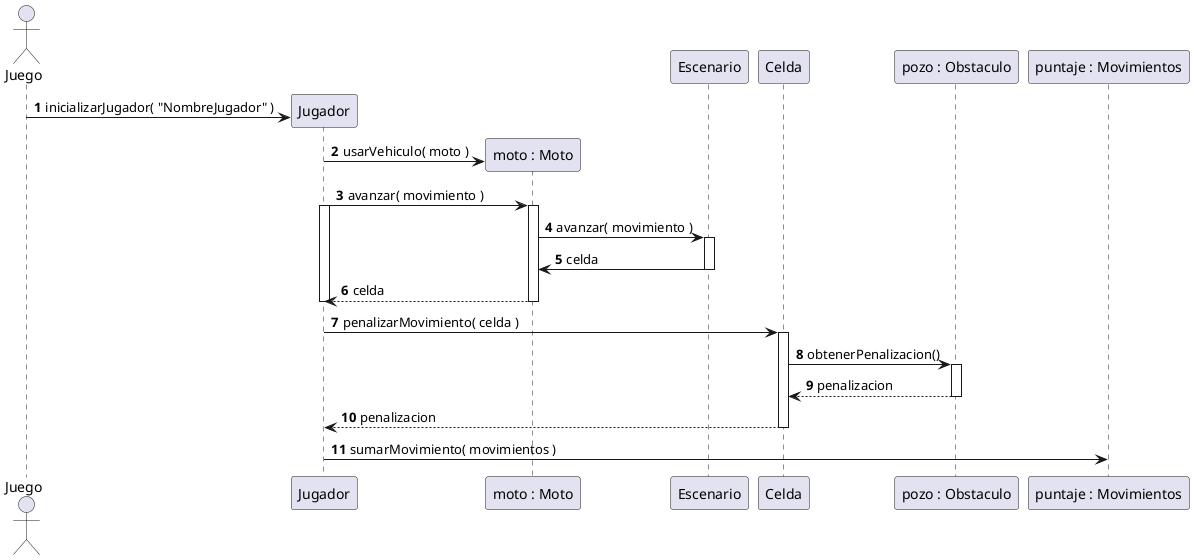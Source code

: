 @startuml

autonumber

actor Juego

create Jugador
'¿Hace falta, para este diagrama en particular, comunicar
' como se inicializa el jugador?
Juego -> Jugador: inicializarJugador( "NombreJugador" )

create "moto : Moto"
'¿De donde sacamos que vehiculo usar?
Jugador -> "moto : Moto": usarVehiculo( moto )

Jugador -> "moto : Moto": avanzar( movimiento )
activate Jugador
activate "moto : Moto"
"moto : Moto" -> Escenario++: avanzar( movimiento )
Escenario -> "moto : Moto": celda
deactivate Escenario
"moto : Moto" --> Jugador: celda
deactivate "moto : Moto"
deactivate Jugador

Jugador -> Celda: penalizarMovimiento( celda )
activate Celda
Celda -> "pozo : Obstaculo": obtenerPenalizacion()
activate "pozo : Obstaculo"
"pozo : Obstaculo" --> Celda: penalizacion
deactivate "pozo : Obstaculo"
Celda --> Jugador: penalizacion
deactivate Celda

Jugador -> "puntaje : Movimientos": sumarMovimiento( movimientos )







@enduml
